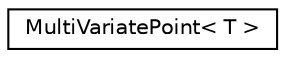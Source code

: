 digraph "Graphical Class Hierarchy"
{
  edge [fontname="Helvetica",fontsize="10",labelfontname="Helvetica",labelfontsize="10"];
  node [fontname="Helvetica",fontsize="10",shape=record];
  rankdir="LR";
  Node1 [label="MultiVariatePoint\< T \>",height=0.2,width=0.4,color="black", fillcolor="white", style="filled",URL="$class_multi_variate_point.html"];
}
